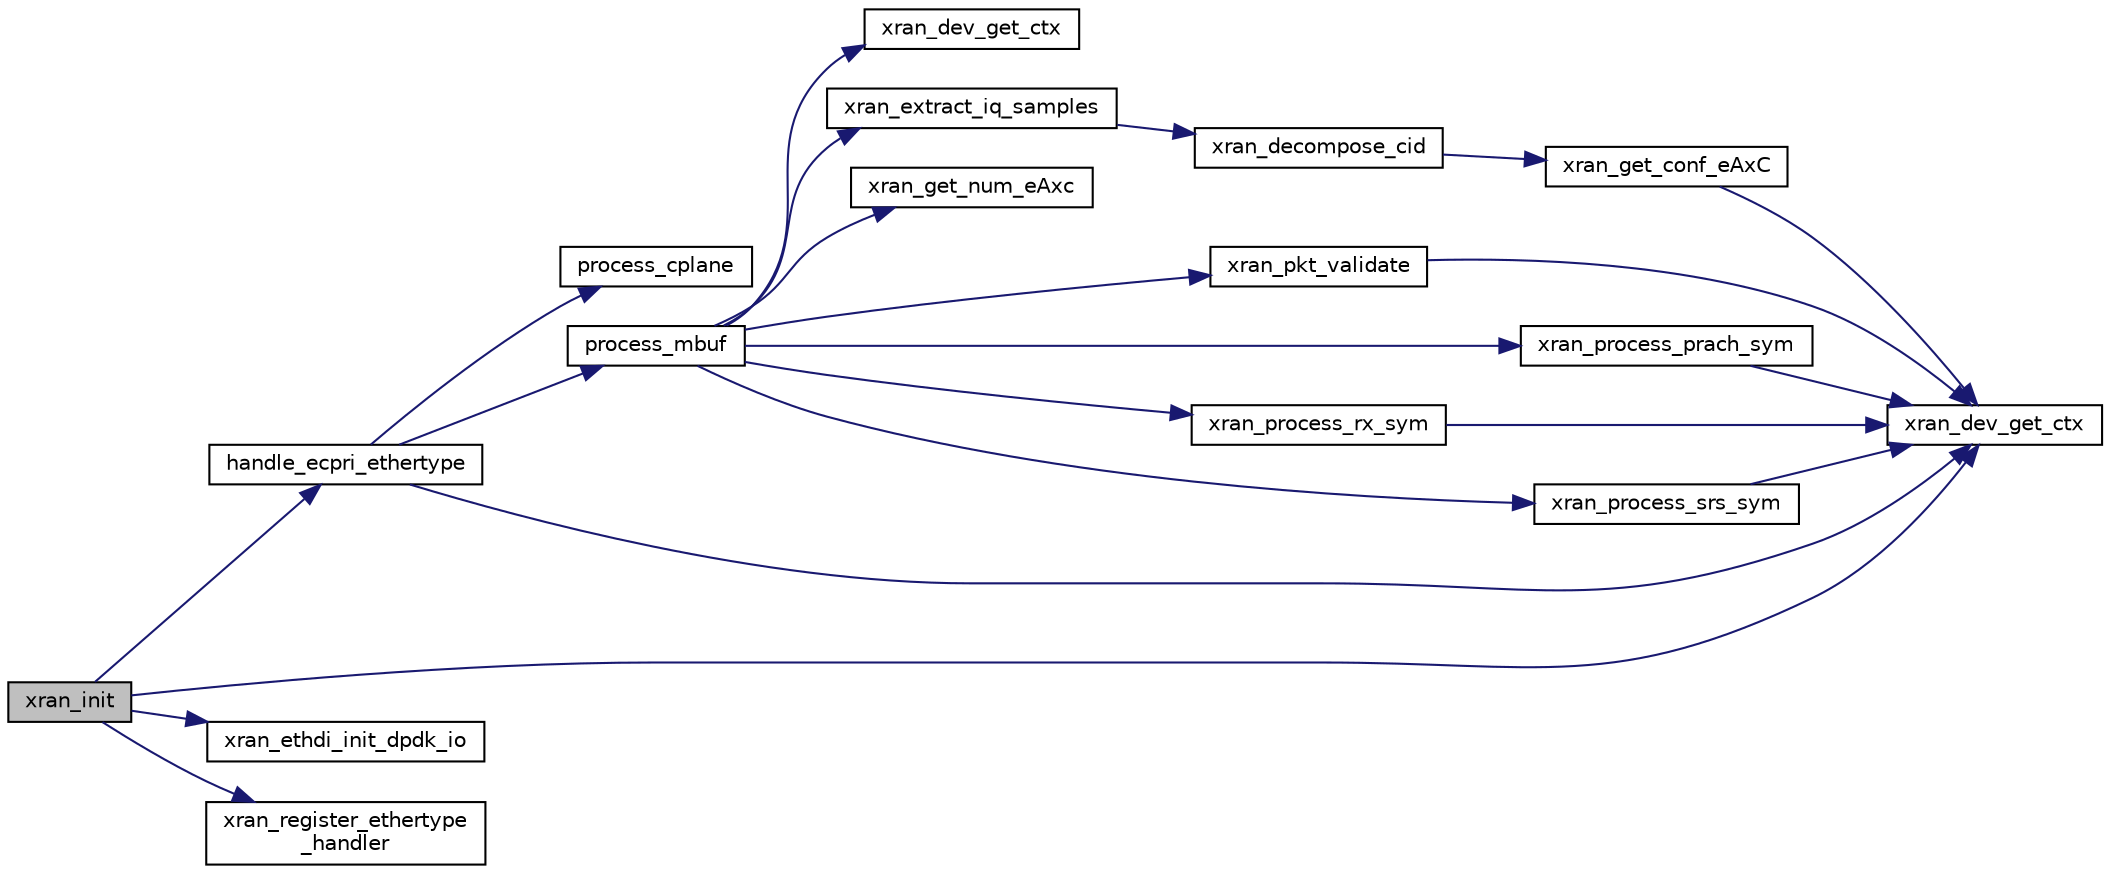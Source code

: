 digraph "xran_init"
{
 // LATEX_PDF_SIZE
  edge [fontname="Helvetica",fontsize="10",labelfontname="Helvetica",labelfontsize="10"];
  node [fontname="Helvetica",fontsize="10",shape=record];
  rankdir="LR";
  Node1 [label="xran_init",height=0.2,width=0.4,color="black", fillcolor="grey75", style="filled", fontcolor="black",tooltip=" "];
  Node1 -> Node2 [color="midnightblue",fontsize="10",style="solid",fontname="Helvetica"];
  Node2 [label="handle_ecpri_ethertype",height=0.2,width=0.4,color="black", fillcolor="white", style="filled",URL="$xran__main_8c.html#a7a412a9cd0ac919dccb2112fb386d64a",tooltip=" "];
  Node2 -> Node3 [color="midnightblue",fontsize="10",style="solid",fontname="Helvetica"];
  Node3 [label="process_cplane",height=0.2,width=0.4,color="black", fillcolor="white", style="filled",URL="$xran__main_8c.html#a4eb2b37a85455e8078520bcea40296cc",tooltip=" "];
  Node2 -> Node4 [color="midnightblue",fontsize="10",style="solid",fontname="Helvetica"];
  Node4 [label="process_mbuf",height=0.2,width=0.4,color="black", fillcolor="white", style="filled",URL="$xran__common_8c.html#a3d4bd5c7eec6da4ab71688e209100761",tooltip=" "];
  Node4 -> Node5 [color="midnightblue",fontsize="10",style="solid",fontname="Helvetica"];
  Node5 [label="xran_dev_get_ctx",height=0.2,width=0.4,color="black", fillcolor="white", style="filled",URL="$xran__common_8h.html#aa09e72e94d2a1d891e86f4c09b0f8b21",tooltip=" "];
  Node4 -> Node6 [color="midnightblue",fontsize="10",style="solid",fontname="Helvetica"];
  Node6 [label="xran_extract_iq_samples",height=0.2,width=0.4,color="black", fillcolor="white", style="filled",URL="$xran__up__api_8h.html#adfc5ea408600c8de1384be020b359d95",tooltip="Function extracts IQ samples from received mbuf packet."];
  Node6 -> Node7 [color="midnightblue",fontsize="10",style="solid",fontname="Helvetica"];
  Node7 [label="xran_decompose_cid",height=0.2,width=0.4,color="black", fillcolor="white", style="filled",URL="$xran__transport_8h.html#ab08a85b6527f45a9ba22d25061a96a3c",tooltip="Decompose ecpriRtcid/ecpriPcid."];
  Node7 -> Node8 [color="midnightblue",fontsize="10",style="solid",fontname="Helvetica"];
  Node8 [label="xran_get_conf_eAxC",height=0.2,width=0.4,color="black", fillcolor="white", style="filled",URL="$xran__common_8h.html#a761e3947dcc547008a12a9cca10b1ea0",tooltip="Get the configuration of eAxC ID."];
  Node8 -> Node9 [color="midnightblue",fontsize="10",style="solid",fontname="Helvetica"];
  Node9 [label="xran_dev_get_ctx",height=0.2,width=0.4,color="black", fillcolor="white", style="filled",URL="$xran__main_8c.html#aa09e72e94d2a1d891e86f4c09b0f8b21",tooltip=" "];
  Node4 -> Node10 [color="midnightblue",fontsize="10",style="solid",fontname="Helvetica"];
  Node10 [label="xran_get_num_eAxc",height=0.2,width=0.4,color="black", fillcolor="white", style="filled",URL="$xran__common_8h.html#a3fc01469558ddf728239d59038ac5803",tooltip="Get the configuration of the number of antenna for UL."];
  Node4 -> Node11 [color="midnightblue",fontsize="10",style="solid",fontname="Helvetica"];
  Node11 [label="xran_pkt_validate",height=0.2,width=0.4,color="black", fillcolor="white", style="filled",URL="$xran__common_8c.html#ac5201df2d161091f7319ff2f57432823",tooltip=" "];
  Node11 -> Node9 [color="midnightblue",fontsize="10",style="solid",fontname="Helvetica"];
  Node4 -> Node12 [color="midnightblue",fontsize="10",style="solid",fontname="Helvetica"];
  Node12 [label="xran_process_prach_sym",height=0.2,width=0.4,color="black", fillcolor="white", style="filled",URL="$xran__common_8c.html#aec7f5a73cca88563e12b7e82e7c75b50",tooltip=" "];
  Node12 -> Node9 [color="midnightblue",fontsize="10",style="solid",fontname="Helvetica"];
  Node4 -> Node13 [color="midnightblue",fontsize="10",style="solid",fontname="Helvetica"];
  Node13 [label="xran_process_rx_sym",height=0.2,width=0.4,color="black", fillcolor="white", style="filled",URL="$xran__common_8c.html#acb6ecf7858c99c963182b9b7884deca6",tooltip=" "];
  Node13 -> Node9 [color="midnightblue",fontsize="10",style="solid",fontname="Helvetica"];
  Node4 -> Node14 [color="midnightblue",fontsize="10",style="solid",fontname="Helvetica"];
  Node14 [label="xran_process_srs_sym",height=0.2,width=0.4,color="black", fillcolor="white", style="filled",URL="$xran__common_8c.html#a300b87c29358bb161404c0122a9b2a46",tooltip=" "];
  Node14 -> Node9 [color="midnightblue",fontsize="10",style="solid",fontname="Helvetica"];
  Node2 -> Node9 [color="midnightblue",fontsize="10",style="solid",fontname="Helvetica"];
  Node1 -> Node9 [color="midnightblue",fontsize="10",style="solid",fontname="Helvetica"];
  Node1 -> Node15 [color="midnightblue",fontsize="10",style="solid",fontname="Helvetica"];
  Node15 [label="xran_ethdi_init_dpdk_io",height=0.2,width=0.4,color="black", fillcolor="white", style="filled",URL="$ethdi_8c.html#a97dcf8200aebed714f47764c302a06b5",tooltip=" "];
  Node1 -> Node16 [color="midnightblue",fontsize="10",style="solid",fontname="Helvetica"];
  Node16 [label="xran_register_ethertype\l_handler",height=0.2,width=0.4,color="black", fillcolor="white", style="filled",URL="$ethdi_8c.html#a69c763967ba7e28c4a589ce624c226ff",tooltip=" "];
}
